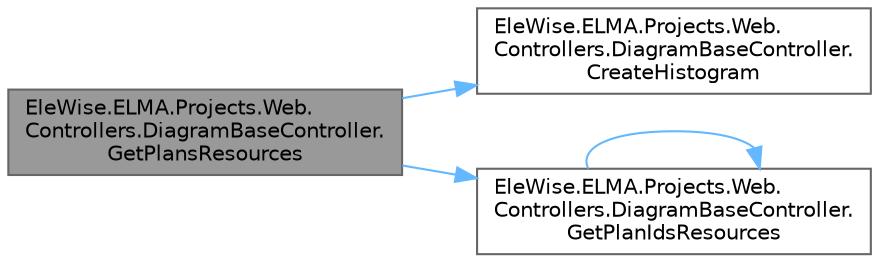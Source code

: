 digraph "EleWise.ELMA.Projects.Web.Controllers.DiagramBaseController.GetPlansResources"
{
 // LATEX_PDF_SIZE
  bgcolor="transparent";
  edge [fontname=Helvetica,fontsize=10,labelfontname=Helvetica,labelfontsize=10];
  node [fontname=Helvetica,fontsize=10,shape=box,height=0.2,width=0.4];
  rankdir="LR";
  Node1 [id="Node000001",label="EleWise.ELMA.Projects.Web.\lControllers.DiagramBaseController.\lGetPlansResources",height=0.2,width=0.4,color="gray40", fillcolor="grey60", style="filled", fontcolor="black",tooltip="Получить ресурсы плана проекта"];
  Node1 -> Node2 [id="edge1_Node000001_Node000002",color="steelblue1",style="solid",tooltip=" "];
  Node2 [id="Node000002",label="EleWise.ELMA.Projects.Web.\lControllers.DiagramBaseController.\lCreateHistogram",height=0.2,width=0.4,color="grey40", fillcolor="white", style="filled",URL="$class_ele_wise_1_1_e_l_m_a_1_1_projects_1_1_web_1_1_controllers_1_1_diagram_base_controller.html#ac208d7a20731f9119443efac448b732e",tooltip="Формирования данных для гистограмы"];
  Node1 -> Node3 [id="edge2_Node000001_Node000003",color="steelblue1",style="solid",tooltip=" "];
  Node3 [id="Node000003",label="EleWise.ELMA.Projects.Web.\lControllers.DiagramBaseController.\lGetPlanIdsResources",height=0.2,width=0.4,color="grey40", fillcolor="white", style="filled",URL="$class_ele_wise_1_1_e_l_m_a_1_1_projects_1_1_web_1_1_controllers_1_1_diagram_base_controller.html#ad1b79193ea1a609128fff879ed1f609c",tooltip="Получить список планов проекта и их уровнями с соответствием вровнем вложенности"];
  Node3 -> Node3 [id="edge3_Node000003_Node000003",color="steelblue1",style="solid",tooltip=" "];
}
